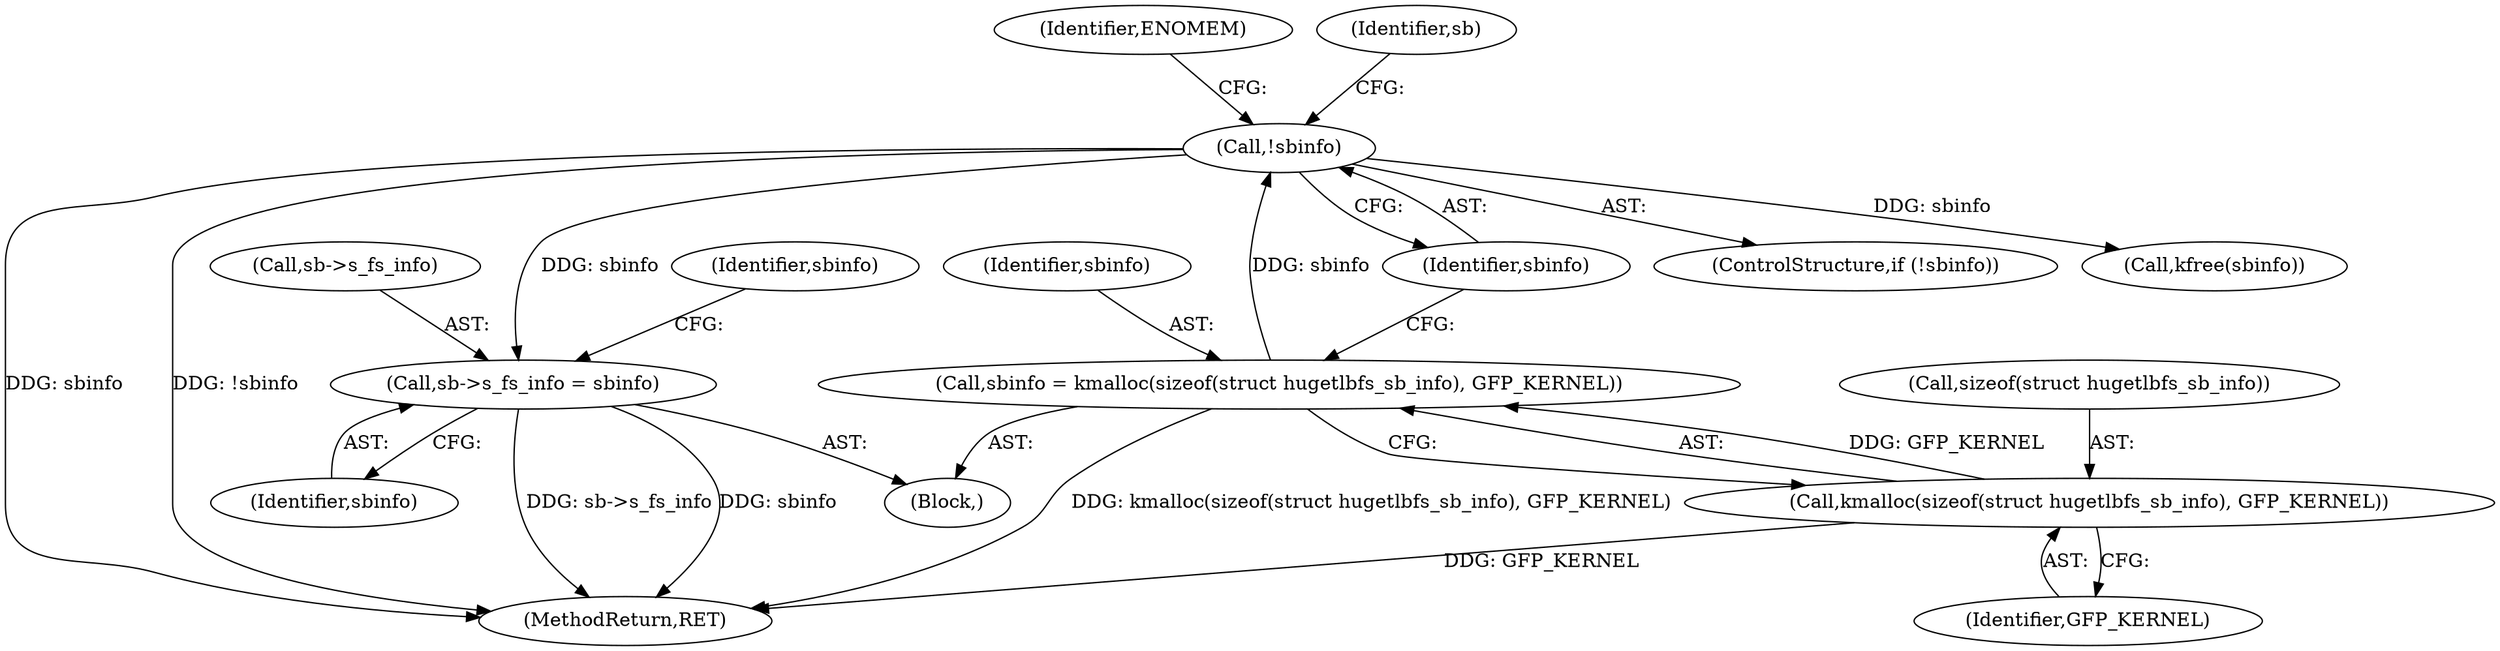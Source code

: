 digraph "0_linux_90481622d75715bfcb68501280a917dbfe516029_1@pointer" {
"1000170" [label="(Call,sb->s_fs_info = sbinfo)"];
"1000165" [label="(Call,!sbinfo)"];
"1000158" [label="(Call,sbinfo = kmalloc(sizeof(struct hugetlbfs_sb_info), GFP_KERNEL))"];
"1000160" [label="(Call,kmalloc(sizeof(struct hugetlbfs_sb_info), GFP_KERNEL))"];
"1000166" [label="(Identifier,sbinfo)"];
"1000160" [label="(Call,kmalloc(sizeof(struct hugetlbfs_sb_info), GFP_KERNEL))"];
"1000177" [label="(Identifier,sbinfo)"];
"1000159" [label="(Identifier,sbinfo)"];
"1000161" [label="(Call,sizeof(struct hugetlbfs_sb_info))"];
"1000174" [label="(Identifier,sbinfo)"];
"1000169" [label="(Identifier,ENOMEM)"];
"1000286" [label="(MethodReturn,RET)"];
"1000170" [label="(Call,sb->s_fs_info = sbinfo)"];
"1000164" [label="(ControlStructure,if (!sbinfo))"];
"1000106" [label="(Block,)"];
"1000165" [label="(Call,!sbinfo)"];
"1000158" [label="(Call,sbinfo = kmalloc(sizeof(struct hugetlbfs_sb_info), GFP_KERNEL))"];
"1000172" [label="(Identifier,sb)"];
"1000163" [label="(Identifier,GFP_KERNEL)"];
"1000171" [label="(Call,sb->s_fs_info)"];
"1000281" [label="(Call,kfree(sbinfo))"];
"1000170" -> "1000106"  [label="AST: "];
"1000170" -> "1000174"  [label="CFG: "];
"1000171" -> "1000170"  [label="AST: "];
"1000174" -> "1000170"  [label="AST: "];
"1000177" -> "1000170"  [label="CFG: "];
"1000170" -> "1000286"  [label="DDG: sb->s_fs_info"];
"1000170" -> "1000286"  [label="DDG: sbinfo"];
"1000165" -> "1000170"  [label="DDG: sbinfo"];
"1000165" -> "1000164"  [label="AST: "];
"1000165" -> "1000166"  [label="CFG: "];
"1000166" -> "1000165"  [label="AST: "];
"1000169" -> "1000165"  [label="CFG: "];
"1000172" -> "1000165"  [label="CFG: "];
"1000165" -> "1000286"  [label="DDG: sbinfo"];
"1000165" -> "1000286"  [label="DDG: !sbinfo"];
"1000158" -> "1000165"  [label="DDG: sbinfo"];
"1000165" -> "1000281"  [label="DDG: sbinfo"];
"1000158" -> "1000106"  [label="AST: "];
"1000158" -> "1000160"  [label="CFG: "];
"1000159" -> "1000158"  [label="AST: "];
"1000160" -> "1000158"  [label="AST: "];
"1000166" -> "1000158"  [label="CFG: "];
"1000158" -> "1000286"  [label="DDG: kmalloc(sizeof(struct hugetlbfs_sb_info), GFP_KERNEL)"];
"1000160" -> "1000158"  [label="DDG: GFP_KERNEL"];
"1000160" -> "1000163"  [label="CFG: "];
"1000161" -> "1000160"  [label="AST: "];
"1000163" -> "1000160"  [label="AST: "];
"1000160" -> "1000286"  [label="DDG: GFP_KERNEL"];
}

